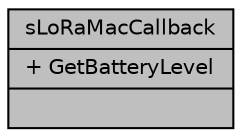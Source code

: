 digraph "sLoRaMacCallback"
{
  edge [fontname="Helvetica",fontsize="10",labelfontname="Helvetica",labelfontsize="10"];
  node [fontname="Helvetica",fontsize="10",shape=record];
  Node1 [label="{sLoRaMacCallback\n|+ GetBatteryLevel\l|}",height=0.2,width=0.4,color="black", fillcolor="grey75", style="filled", fontcolor="black"];
}
